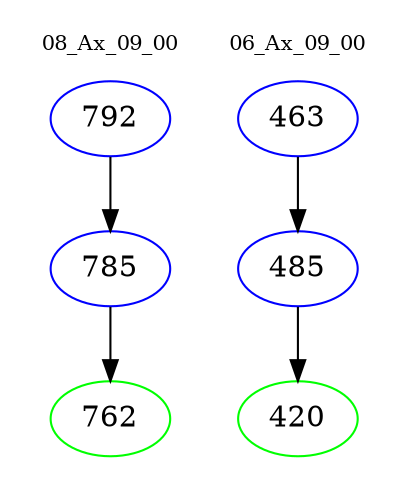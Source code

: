 digraph{
subgraph cluster_0 {
color = white
label = "08_Ax_09_00";
fontsize=10;
T0_792 [label="792", color="blue"]
T0_792 -> T0_785 [color="black"]
T0_785 [label="785", color="blue"]
T0_785 -> T0_762 [color="black"]
T0_762 [label="762", color="green"]
}
subgraph cluster_1 {
color = white
label = "06_Ax_09_00";
fontsize=10;
T1_463 [label="463", color="blue"]
T1_463 -> T1_485 [color="black"]
T1_485 [label="485", color="blue"]
T1_485 -> T1_420 [color="black"]
T1_420 [label="420", color="green"]
}
}

